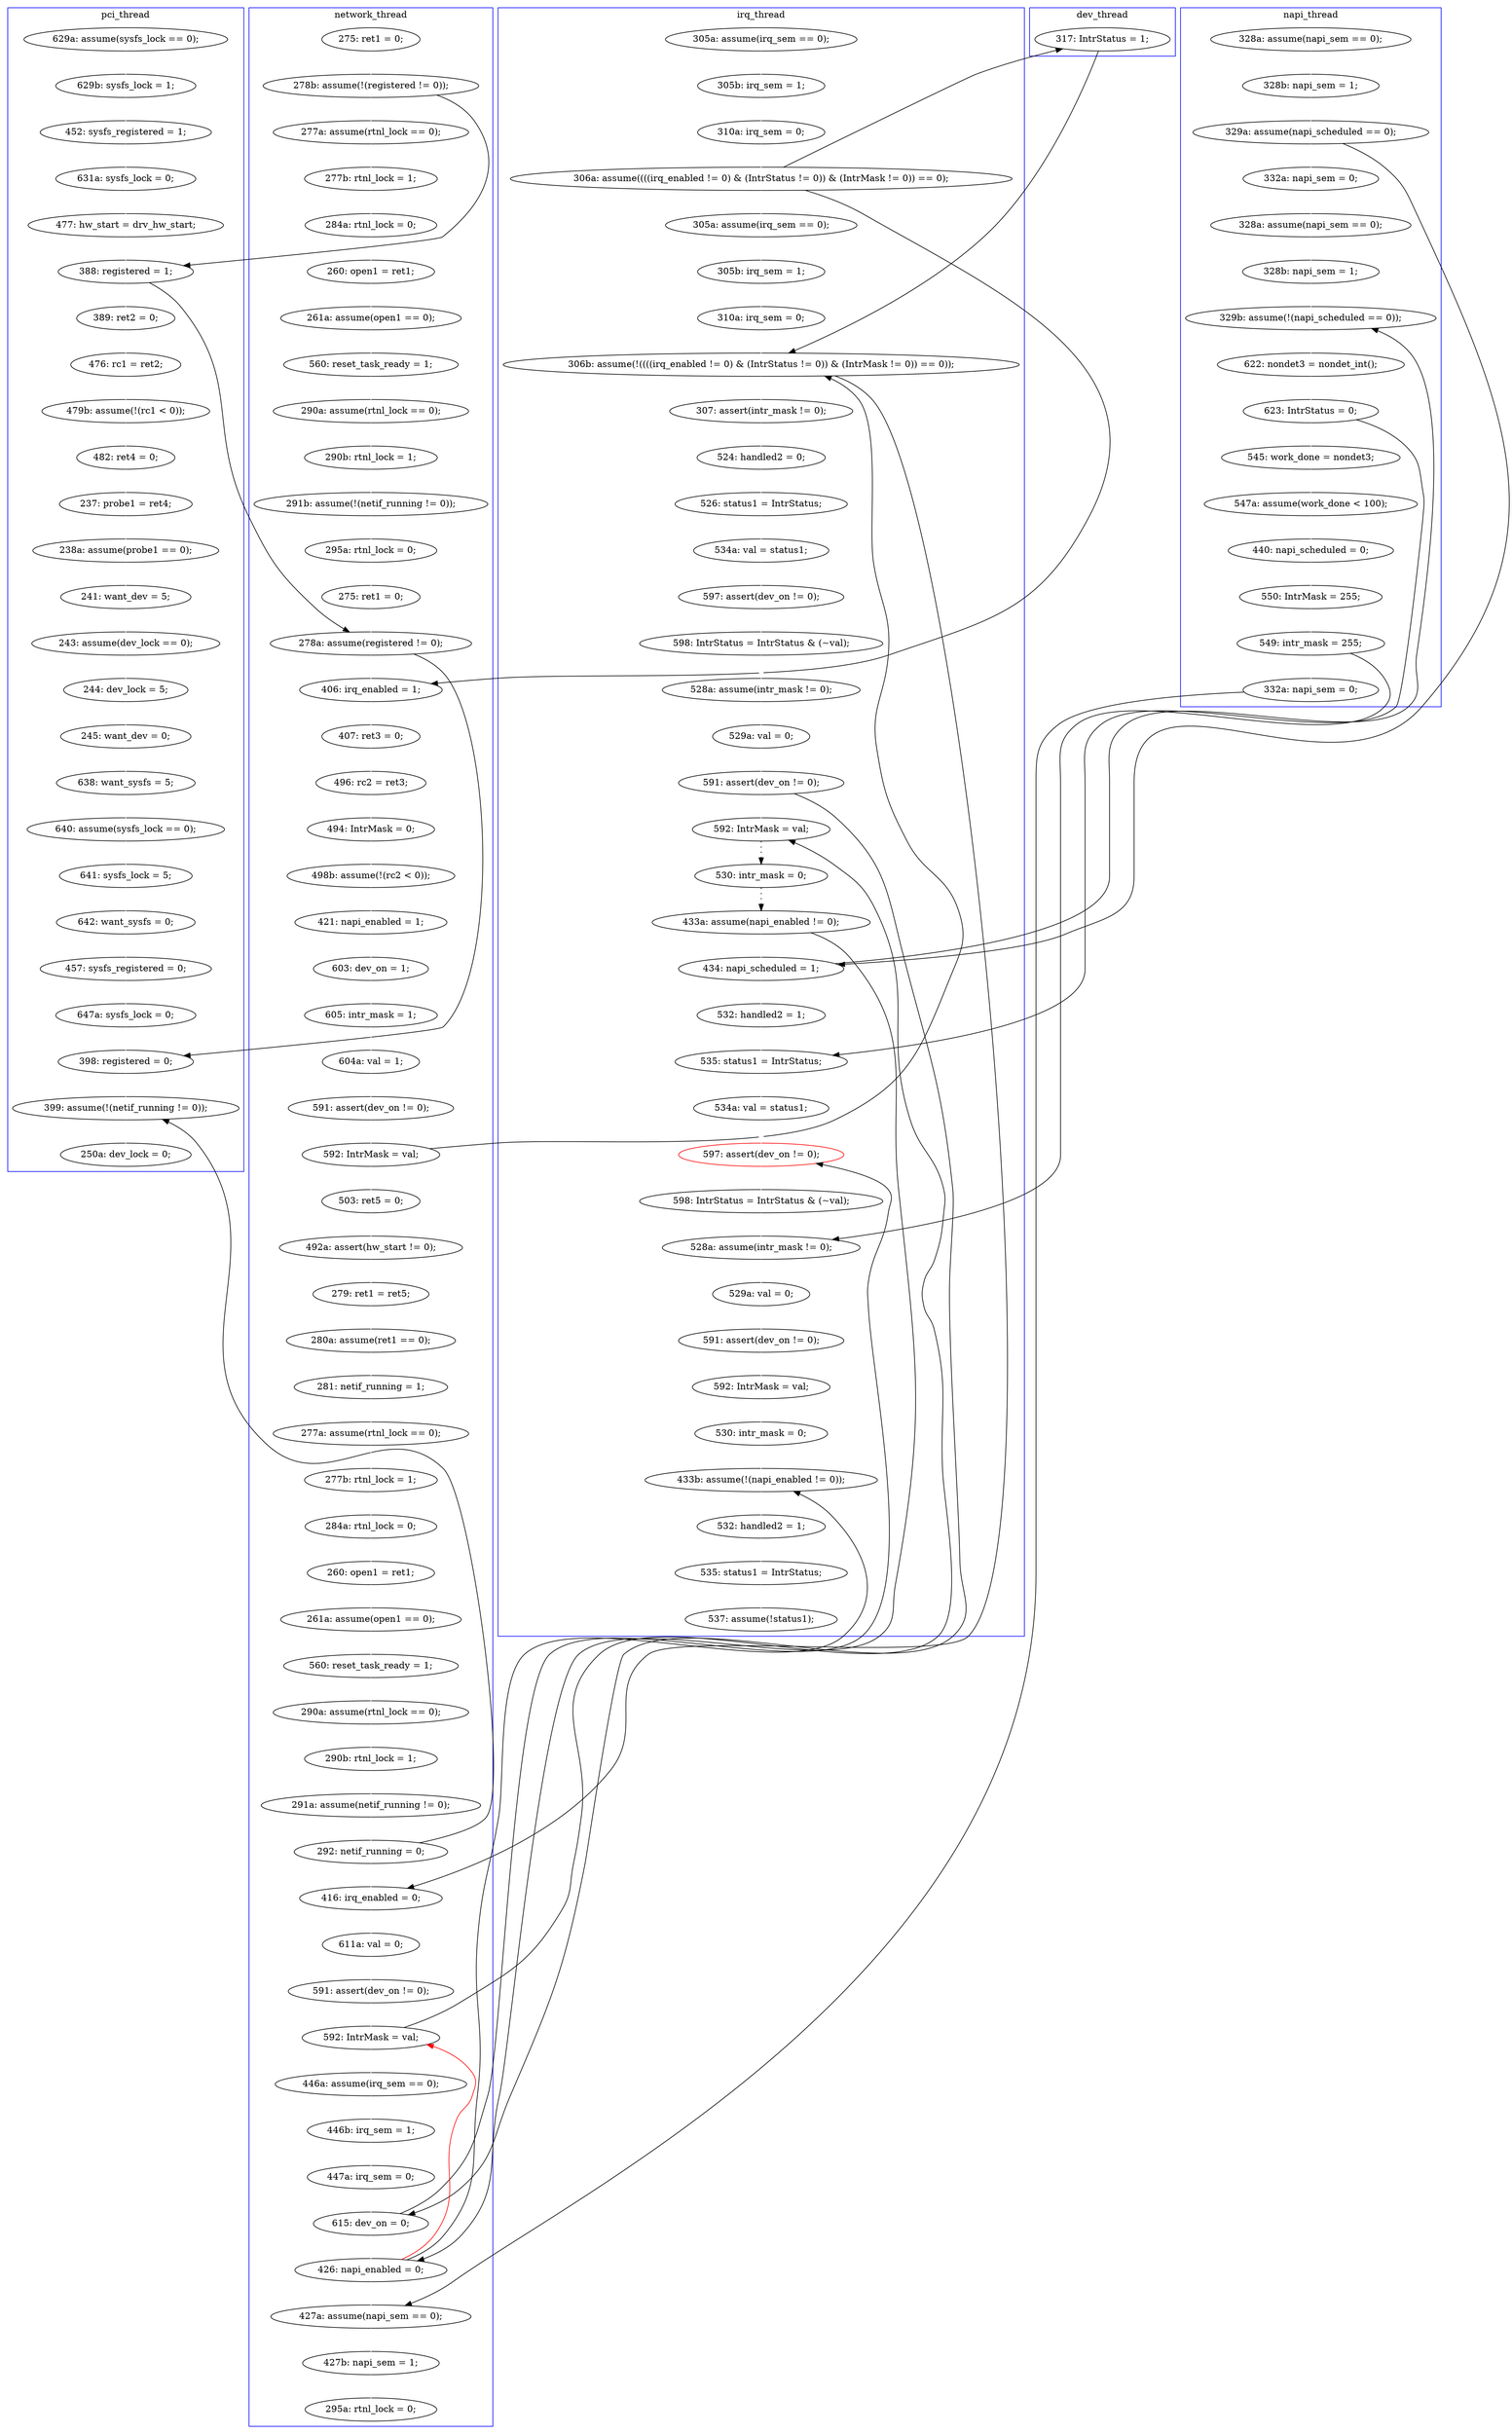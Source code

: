 digraph Counterexample {
	142 -> 143 [color = white, style = solid]
	214 -> 224 [color = white, style = solid]
	94 -> 134 [color = white, style = solid]
	76 -> 77 [color = white, style = solid]
	264 -> 283 [color = black, style = solid, constraint = false]
	30 -> 160 [color = black, style = solid, constraint = false]
	146 -> 151 [color = white, style = solid]
	257 -> 259 [color = white, style = solid]
	261 -> 262 [color = white, style = solid]
	228 -> 229 [color = white, style = solid]
	128 -> 131 [color = white, style = solid]
	30 -> 132 [color = white, style = solid]
	62 -> 66 [color = white, style = solid]
	197 -> 200 [color = white, style = solid]
	195 -> 218 [color = black, style = solid, constraint = false]
	234 -> 264 [color = black, style = solid, constraint = false]
	210 -> 212 [color = white, style = solid]
	188 -> 189 [color = white, style = solid]
	292 -> 296 [color = white, style = solid]
	170 -> 171 [color = white, style = solid]
	131 -> 165 [color = white, style = solid]
	51 -> 197 [color = white, style = solid]
	139 -> 142 [color = white, style = solid]
	77 -> 80 [color = white, style = solid]
	173 -> 174 [color = white, style = solid]
	127 -> 128 [color = white, style = solid]
	279 -> 281 [color = white, style = solid]
	217 -> 230 [color = white, style = solid]
	53 -> 54 [color = white, style = solid]
	181 -> 185 [color = white, style = solid]
	100 -> 109 [color = white, style = solid]
	26 -> 27 [color = white, style = solid]
	44 -> 93 [color = black, style = solid, constraint = false]
	232 -> 234 [color = white, style = solid]
	152 -> 153 [color = white, style = solid]
	49 -> 51 [color = white, style = solid]
	291 -> 293 [color = white, style = solid]
	225 -> 228 [color = white, style = solid]
	67 -> 69 [color = white, style = solid]
	201 -> 244 [color = white, style = solid]
	174 -> 177 [color = white, style = solid]
	111 -> 113 [color = white, style = solid]
	272 -> 275 [color = white, style = solid]
	115 -> 118 [color = white, style = solid]
	281 -> 290 [color = black, style = solid, constraint = false]
	52 -> 53 [color = white, style = solid]
	169 -> 170 [color = white, style = solid]
	262 -> 264 [color = white, style = solid]
	215 -> 217 [color = white, style = solid]
	58 -> 62 [color = white, style = solid]
	125 -> 127 [color = white, style = solid]
	69 -> 90 [color = white, style = solid]
	156 -> 195 [color = white, style = solid]
	224 -> 250 [color = white, style = solid]
	275 -> 278 [color = white, style = solid]
	208 -> 210 [color = white, style = solid]
	134 -> 137 [color = white, style = solid]
	160 -> 195 [color = black, style = solid, constraint = false]
	218 -> 225 [color = white, style = solid]
	145 -> 146 [color = white, style = solid]
	55 -> 58 [color = white, style = solid]
	291 -> 229 [color = red, style = solid, constraint = false]
	80 -> 82 [color = white, style = solid]
	212 -> 215 [color = white, style = solid]
	100 -> 250 [color = black, style = solid, constraint = false]
	48 -> 49 [color = white, style = solid]
	298 -> 301 [color = white, style = solid]
	109 -> 110 [color = white, style = solid]
	242 -> 243 [color = white, style = solid]
	278 -> 283 [color = white, style = solid]
	274 -> 279 [color = white, style = solid]
	154 -> 214 [color = white, style = solid]
	113 -> 115 [color = white, style = solid]
	165 -> 166 [color = white, style = solid]
	251 -> 313 [color = white, style = solid]
	123 -> 124 [color = white, style = solid]
	237 -> 242 [color = black, style = dotted]
	307 -> 312 [color = white, style = solid]
	93 -> 100 [color = black, style = solid, constraint = false]
	283 -> 286 [color = white, style = solid]
	25 -> 26 [color = white, style = solid]
	110 -> 111 [color = white, style = solid]
	291 -> 307 [color = black, style = solid, constraint = false]
	244 -> 257 [color = white, style = solid]
	286 -> 290 [color = white, style = solid]
	301 -> 307 [color = white, style = solid]
	172 -> 173 [color = white, style = solid]
	151 -> 152 [color = white, style = solid]
	166 -> 169 [color = white, style = solid]
	44 -> 52 [color = white, style = solid]
	312 -> 314 [color = white, style = solid]
	200 -> 201 [color = white, style = solid]
	259 -> 275 [color = black, style = solid, constraint = false]
	189 -> 218 [color = white, style = solid]
	138 -> 139 [color = white, style = solid]
	144 -> 145 [color = white, style = solid]
	296 -> 298 [color = white, style = solid]
	314 -> 315 [color = white, style = solid]
	242 -> 291 [color = black, style = solid, constraint = false]
	51 -> 243 [color = black, style = solid, constraint = false]
	260 -> 261 [color = white, style = solid]
	27 -> 30 [color = white, style = solid]
	293 -> 294 [color = white, style = solid]
	250 -> 251 [color = white, style = solid]
	290 -> 292 [color = white, style = solid]
	93 -> 94 [color = white, style = solid]
	229 -> 260 [color = white, style = solid]
	98 -> 100 [color = white, style = solid]
	54 -> 55 [color = white, style = solid]
	143 -> 144 [color = white, style = solid]
	133 -> 156 [color = white, style = solid]
	153 -> 154 [color = white, style = solid]
	264 -> 291 [color = white, style = solid]
	177 -> 181 [color = white, style = solid]
	66 -> 67 [color = white, style = solid]
	90 -> 98 [color = white, style = solid]
	230 -> 232 [color = white, style = solid]
	132 -> 133 [color = white, style = solid]
	199 -> 208 [color = white, style = solid]
	229 -> 235 [color = black, style = solid, constraint = false]
	137 -> 138 [color = white, style = solid]
	268 -> 274 [color = white, style = solid]
	30 -> 109 [color = black, style = solid, constraint = false]
	171 -> 172 [color = white, style = solid]
	118 -> 123 [color = white, style = solid]
	84 -> 93 [color = white, style = solid]
	265 -> 268 [color = white, style = solid]
	243 -> 272 [color = white, style = solid]
	281 -> 284 [color = white, style = solid]
	294 -> 302 [color = white, style = solid]
	42 -> 44 [color = white, style = solid]
	185 -> 186 [color = white, style = solid]
	235 -> 237 [color = black, style = dotted]
	189 -> 251 [color = black, style = solid, constraint = false]
	186 -> 188 [color = white, style = solid]
	259 -> 265 [color = white, style = solid]
	82 -> 84 [color = white, style = solid]
	128 -> 195 [color = black, style = solid, constraint = false]
	234 -> 235 [color = white, style = solid]
	284 -> 293 [color = black, style = solid, constraint = false]
	124 -> 125 [color = white, style = solid]
	195 -> 199 [color = white, style = solid]
	243 -> 244 [color = black, style = solid, constraint = false]
	subgraph cluster7 {
		label = dev_thread
		color = blue
		160  [label = "317: IntrStatus = 1;"]
	}
	subgraph cluster3 {
		label = irq_thread
		color = blue
		232  [label = "529a: val = 0;"]
		312  [label = "532: handled2 = 1;"]
		215  [label = "597: assert(dev_on != 0);"]
		208  [label = "524: handled2 = 0;"]
		212  [label = "534a: val = status1;"]
		26  [label = "305b: irq_sem = 1;"]
		278  [label = "534a: val = status1;"]
		298  [label = "592: IntrMask = val;"]
		296  [label = "591: assert(dev_on != 0);"]
		292  [label = "529a: val = 0;"]
		314  [label = "535: status1 = IntrStatus;"]
		242  [label = "433a: assume(napi_enabled != 0);"]
		25  [label = "305a: assume(irq_sem == 0);"]
		286  [label = "598: IntrStatus = IntrStatus & (~val);"]
		290  [label = "528a: assume(intr_mask != 0);"]
		243  [label = "434: napi_scheduled = 1;"]
		30  [label = "306a: assume((((irq_enabled != 0) & (IntrStatus != 0)) & (IntrMask != 0)) == 0);"]
		301  [label = "530: intr_mask = 0;"]
		156  [label = "310a: irq_sem = 0;"]
		132  [label = "305a: assume(irq_sem == 0);"]
		195  [label = "306b: assume(!((((irq_enabled != 0) & (IntrStatus != 0)) & (IntrMask != 0)) == 0));"]
		210  [label = "526: status1 = IntrStatus;"]
		230  [label = "528a: assume(intr_mask != 0);"]
		27  [label = "310a: irq_sem = 0;"]
		199  [label = "307: assert(intr_mask != 0);"]
		133  [label = "305b: irq_sem = 1;"]
		237  [label = "530: intr_mask = 0;"]
		235  [label = "592: IntrMask = val;"]
		234  [label = "591: assert(dev_on != 0);"]
		275  [label = "535: status1 = IntrStatus;"]
		217  [label = "598: IntrStatus = IntrStatus & (~val);"]
		283  [label = "597: assert(dev_on != 0);", color = red]
		272  [label = "532: handled2 = 1;"]
		307  [label = "433b: assume(!(napi_enabled != 0));"]
		315  [label = "537: assume(!status1);"]
	}
	subgraph cluster4 {
		label = napi_thread
		color = blue
		201  [label = "328b: napi_sem = 1;"]
		284  [label = "332a: napi_sem = 0;"]
		279  [label = "550: IntrMask = 255;"]
		265  [label = "545: work_done = nondet3;"]
		274  [label = "440: napi_scheduled = 0;"]
		281  [label = "549: intr_mask = 255;"]
		259  [label = "623: IntrStatus = 0;"]
		200  [label = "328a: assume(napi_sem == 0);"]
		197  [label = "332a: napi_sem = 0;"]
		257  [label = "622: nondet3 = nondet_int();"]
		49  [label = "328b: napi_sem = 1;"]
		48  [label = "328a: assume(napi_sem == 0);"]
		51  [label = "329a: assume(napi_scheduled == 0);"]
		268  [label = "547a: assume(work_done < 100);"]
		244  [label = "329b: assume(!(napi_scheduled == 0));"]
	}
	subgraph cluster2 {
		label = network_thread
		color = blue
		54  [label = "284a: rtnl_lock = 0;"]
		302  [label = "295a: rtnl_lock = 0;"]
		44  [label = "278b: assume(!(registered != 0));"]
		115  [label = "498b: assume(!(rc2 < 0));"]
		127  [label = "591: assert(dev_on != 0);"]
		166  [label = "279: ret1 = ret5;"]
		66  [label = "290a: assume(rtnl_lock == 0);"]
		262  [label = "447a: irq_sem = 0;"]
		62  [label = "560: reset_task_ready = 1;"]
		170  [label = "281: netif_running = 1;"]
		229  [label = "592: IntrMask = val;"]
		128  [label = "592: IntrMask = val;"]
		228  [label = "591: assert(dev_on != 0);"]
		177  [label = "261a: assume(open1 == 0);"]
		293  [label = "427a: assume(napi_sem == 0);"]
		118  [label = "421: napi_enabled = 1;"]
		174  [label = "260: open1 = ret1;"]
		100  [label = "278a: assume(registered != 0);"]
		291  [label = "426: napi_enabled = 0;"]
		225  [label = "611a: val = 0;"]
		171  [label = "277a: assume(rtnl_lock == 0);"]
		69  [label = "291b: assume(!(netif_running != 0));"]
		218  [label = "416: irq_enabled = 0;"]
		110  [label = "407: ret3 = 0;"]
		173  [label = "284a: rtnl_lock = 0;"]
		264  [label = "615: dev_on = 0;"]
		58  [label = "261a: assume(open1 == 0);"]
		188  [label = "291a: assume(netif_running != 0);"]
		165  [label = "492a: assert(hw_start != 0);"]
		125  [label = "604a: val = 1;"]
		55  [label = "260: open1 = ret1;"]
		131  [label = "503: ret5 = 0;"]
		169  [label = "280a: assume(ret1 == 0);"]
		98  [label = "275: ret1 = 0;"]
		189  [label = "292: netif_running = 0;"]
		172  [label = "277b: rtnl_lock = 1;"]
		185  [label = "290a: assume(rtnl_lock == 0);"]
		181  [label = "560: reset_task_ready = 1;"]
		260  [label = "446a: assume(irq_sem == 0);"]
		53  [label = "277b: rtnl_lock = 1;"]
		42  [label = "275: ret1 = 0;"]
		109  [label = "406: irq_enabled = 1;"]
		186  [label = "290b: rtnl_lock = 1;"]
		67  [label = "290b: rtnl_lock = 1;"]
		124  [label = "605: intr_mask = 1;"]
		113  [label = "494: IntrMask = 0;"]
		90  [label = "295a: rtnl_lock = 0;"]
		294  [label = "427b: napi_sem = 1;"]
		123  [label = "603: dev_on = 1;"]
		261  [label = "446b: irq_sem = 1;"]
		52  [label = "277a: assume(rtnl_lock == 0);"]
		111  [label = "496: rc2 = ret3;"]
	}
	subgraph cluster1 {
		label = pci_thread
		color = blue
		139  [label = "237: probe1 = ret4;"]
		138  [label = "482: ret4 = 0;"]
		145  [label = "244: dev_lock = 5;"]
		93  [label = "388: registered = 1;"]
		214  [label = "457: sysfs_registered = 0;"]
		84  [label = "477: hw_start = drv_hw_start;"]
		142  [label = "238a: assume(probe1 == 0);"]
		80  [label = "452: sysfs_registered = 1;"]
		137  [label = "479b: assume(!(rc1 < 0));"]
		151  [label = "638: want_sysfs = 5;"]
		77  [label = "629b: sysfs_lock = 1;"]
		146  [label = "245: want_dev = 0;"]
		251  [label = "399: assume(!(netif_running != 0));"]
		250  [label = "398: registered = 0;"]
		224  [label = "647a: sysfs_lock = 0;"]
		134  [label = "476: rc1 = ret2;"]
		153  [label = "641: sysfs_lock = 5;"]
		76  [label = "629a: assume(sysfs_lock == 0);"]
		152  [label = "640: assume(sysfs_lock == 0);"]
		82  [label = "631a: sysfs_lock = 0;"]
		154  [label = "642: want_sysfs = 0;"]
		144  [label = "243: assume(dev_lock == 0);"]
		143  [label = "241: want_dev = 5;"]
		94  [label = "389: ret2 = 0;"]
		313  [label = "250a: dev_lock = 0;"]
	}
}
